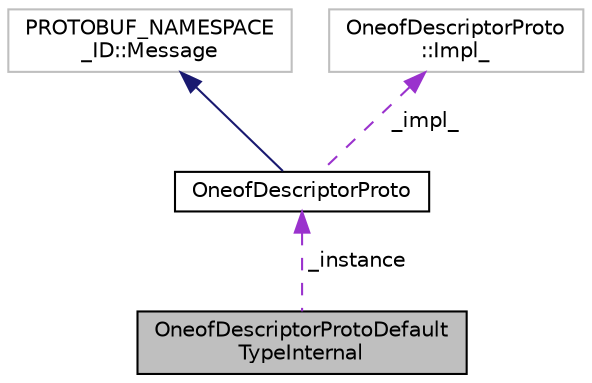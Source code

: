 digraph "OneofDescriptorProtoDefaultTypeInternal"
{
 // LATEX_PDF_SIZE
  edge [fontname="Helvetica",fontsize="10",labelfontname="Helvetica",labelfontsize="10"];
  node [fontname="Helvetica",fontsize="10",shape=record];
  Node1 [label="OneofDescriptorProtoDefault\lTypeInternal",height=0.2,width=0.4,color="black", fillcolor="grey75", style="filled", fontcolor="black",tooltip=" "];
  Node2 -> Node1 [dir="back",color="darkorchid3",fontsize="10",style="dashed",label=" _instance" ,fontname="Helvetica"];
  Node2 [label="OneofDescriptorProto",height=0.2,width=0.4,color="black", fillcolor="white", style="filled",URL="$classOneofDescriptorProto.html",tooltip=" "];
  Node3 -> Node2 [dir="back",color="midnightblue",fontsize="10",style="solid",fontname="Helvetica"];
  Node3 [label="PROTOBUF_NAMESPACE\l_ID::Message",height=0.2,width=0.4,color="grey75", fillcolor="white", style="filled",tooltip=" "];
  Node4 -> Node2 [dir="back",color="darkorchid3",fontsize="10",style="dashed",label=" _impl_" ,fontname="Helvetica"];
  Node4 [label="OneofDescriptorProto\l::Impl_",height=0.2,width=0.4,color="grey75", fillcolor="white", style="filled",tooltip=" "];
}
